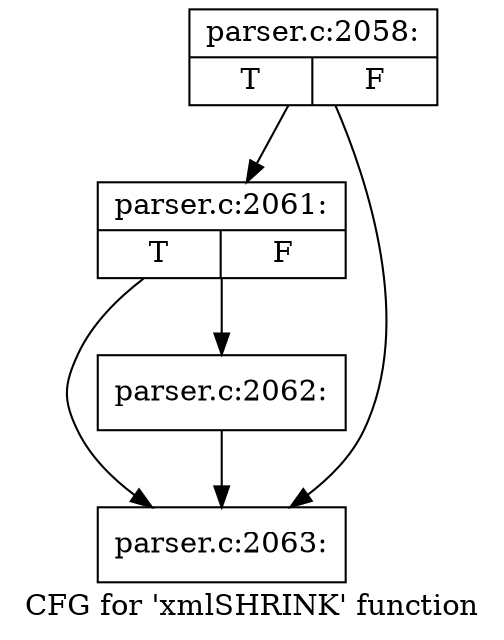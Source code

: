 digraph "CFG for 'xmlSHRINK' function" {
	label="CFG for 'xmlSHRINK' function";

	Node0x5c58ea0 [shape=record,label="{parser.c:2058:|{<s0>T|<s1>F}}"];
	Node0x5c58ea0 -> Node0x5c629f0;
	Node0x5c58ea0 -> Node0x5c629a0;
	Node0x5c629f0 [shape=record,label="{parser.c:2061:|{<s0>T|<s1>F}}"];
	Node0x5c629f0 -> Node0x5c62590;
	Node0x5c629f0 -> Node0x5c629a0;
	Node0x5c62590 [shape=record,label="{parser.c:2062:}"];
	Node0x5c62590 -> Node0x5c629a0;
	Node0x5c629a0 [shape=record,label="{parser.c:2063:}"];
}
